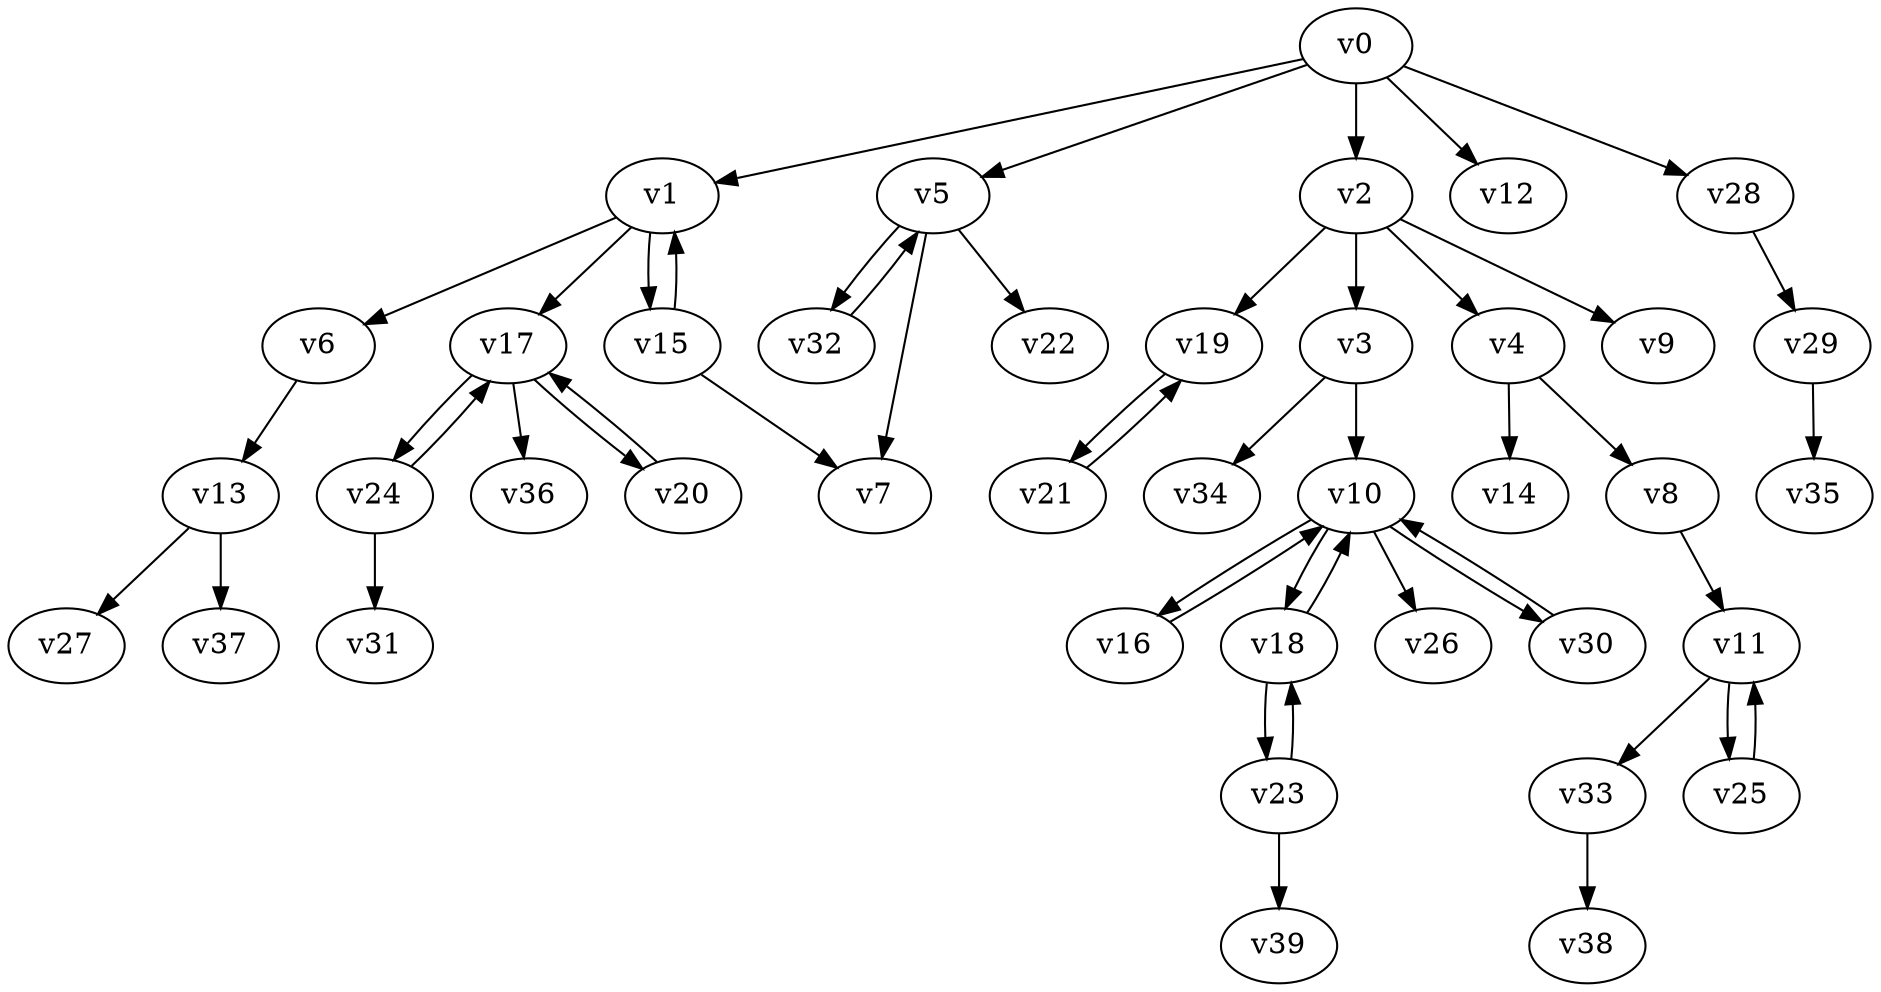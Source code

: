 digraph test053 {
    v0 [name="v0", player=0, weight=7];
    v1 [name="v1", player=1, weight=7];
    v2 [name="v2", player=0, weight=2];
    v3 [name="v3", player=1, weight=5];
    v4 [name="v4", player=0, weight=12];
    v5 [name="v5", player=1, weight=8];
    v6 [name="v6", player=0, weight=12];
    v7 [name="v7", player=1, weight=11];
    v8 [name="v8", player=0, weight=1];
    v9 [name="v9", player=1, weight=9];
    v10 [name="v10", player=0, weight=5];
    v11 [name="v11", player=1, weight=9];
    v12 [name="v12", player=0, weight=9];
    v13 [name="v13", player=1, weight=3];
    v14 [name="v14", player=0, weight=5];
    v15 [name="v15", player=1, weight=9];
    v16 [name="v16", player=0, weight=8];
    v17 [name="v17", player=1, weight=9];
    v18 [name="v18", player=0, weight=14];
    v19 [name="v19", player=1, weight=12];
    v20 [name="v20", player=0, weight=14];
    v21 [name="v21", player=1, weight=16];
    v22 [name="v22", player=0, weight=11];
    v23 [name="v23", player=1, weight=2];
    v24 [name="v24", player=0, weight=4];
    v25 [name="v25", player=1, weight=1];
    v26 [name="v26", player=0, weight=11];
    v27 [name="v27", player=1, weight=9];
    v28 [name="v28", player=0, weight=14];
    v29 [name="v29", player=1, weight=14];
    v30 [name="v30", player=0, weight=11];
    v31 [name="v31", player=1, weight=5];
    v32 [name="v32", player=0, weight=13];
    v33 [name="v33", player=1, weight=6];
    v34 [name="v34", player=0, weight=-2];
    v35 [name="v35", player=1, weight=5];
    v36 [name="v36", player=0, weight=5];
    v37 [name="v37", player=1, weight=-1];
    v38 [name="v38", player=0, weight=-3];
    v39 [name="v39", player=1, weight=16];
    v0 -> v1;
    v0 -> v2;
    v2 -> v3;
    v2 -> v4;
    v0 -> v5;
    v1 -> v6;
    v5 -> v7;
    v4 -> v8;
    v2 -> v9;
    v3 -> v10;
    v8 -> v11;
    v0 -> v12;
    v6 -> v13;
    v4 -> v14;
    v1 -> v15;
    v15 -> v1;
    v10 -> v16;
    v16 -> v10;
    v1 -> v17;
    v10 -> v18;
    v18 -> v10;
    v2 -> v19;
    v17 -> v20;
    v20 -> v17;
    v19 -> v21;
    v21 -> v19;
    v5 -> v22;
    v18 -> v23;
    v23 -> v18;
    v17 -> v24;
    v24 -> v17;
    v11 -> v25;
    v25 -> v11;
    v10 -> v26;
    v13 -> v27;
    v0 -> v28;
    v28 -> v29;
    v10 -> v30;
    v30 -> v10;
    v24 -> v31;
    v5 -> v32;
    v32 -> v5;
    v11 -> v33;
    v3 -> v34;
    v29 -> v35;
    v17 -> v36;
    v13 -> v37;
    v33 -> v38;
    v23 -> v39;
    v15 -> v7;
}

